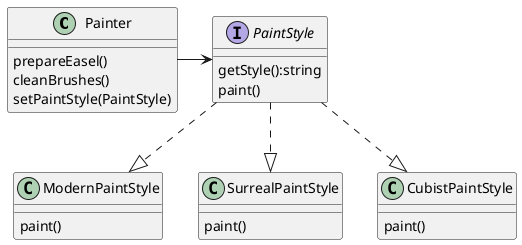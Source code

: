 @startuml

Painter -right-> PaintStyle
PaintStyle .-|>ModernPaintStyle
PaintStyle .-|>SurrealPaintStyle
PaintStyle .-|>CubistPaintStyle

class Painter {
prepareEasel()
cleanBrushes()
setPaintStyle(PaintStyle)
}

Interface PaintStyle {
getStyle():string
paint()
}

class ModernPaintStyle {
paint()
}

class CubistPaintStyle {
paint()
}

class SurrealPaintStyle {
paint()
}

@enduml
